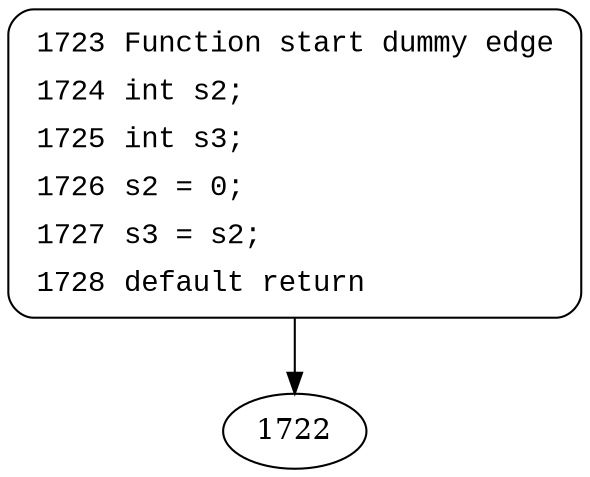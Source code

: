digraph block1458 {
1723 [style="filled,bold" penwidth="1" fillcolor="white" fontname="Courier New" shape="Mrecord" label=<<table border="0" cellborder="0" cellpadding="3" bgcolor="white"><tr><td align="right">1723</td><td align="left">Function start dummy edge</td></tr><tr><td align="right">1724</td><td align="left">int s2;</td></tr><tr><td align="right">1725</td><td align="left">int s3;</td></tr><tr><td align="right">1726</td><td align="left">s2 = 0;</td></tr><tr><td align="right">1727</td><td align="left">s3 = s2;</td></tr><tr><td align="right">1728</td><td align="left">default return</td></tr></table>>]
1723 -> 1722[label=""]
}